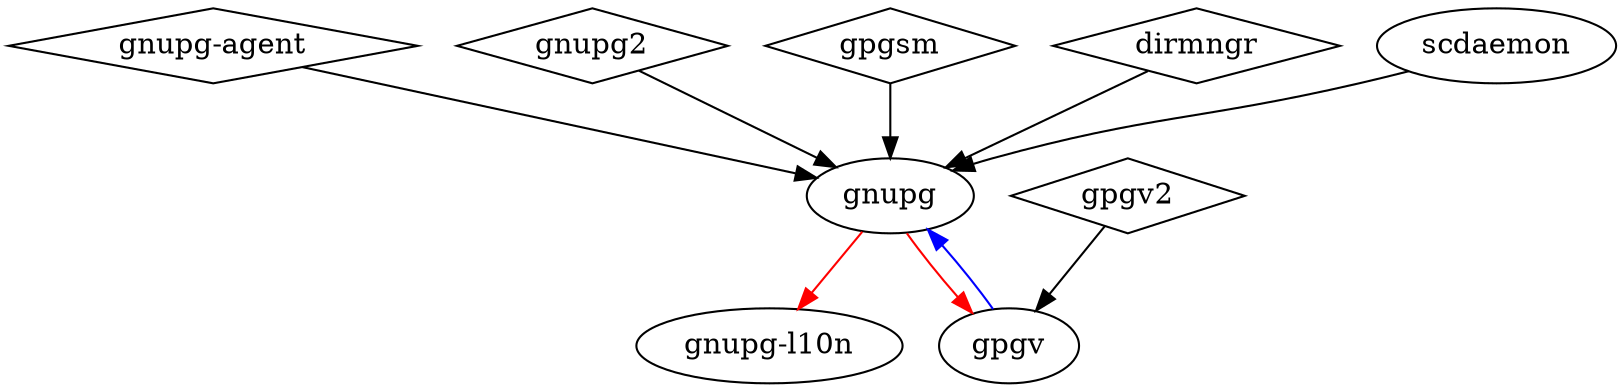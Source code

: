 #!/usr/bin/dot

# interrelationships between binary packages produced by gnupg2 source
# package, if we were to move to the simplified package structure:

# it would be good to graph the external dependencies as well.

digraph gnupg2 {
        # meta-packages, transitional packages:
        node [shape=diamond];
        gnupg_agent [label="gnupg-agent"];
        gnupg2;
        gpgv2;
        gpgsm;
        dirmngr;
        
        node [shape=ellipse];
        gnupg_l10n [label="gnupg-l10n"];
        
        # depends:
        edge [color=black];
        scdaemon -> gnupg;
        gnupg2 -> gnupg;
        gnupg_agent -> gnupg;
        gpgsm -> gnupg;
        dirmngr -> gnupg;
        gpgv2 -> gpgv;

        # recommends:
        edge [color=red];
        gnupg -> gnupg_l10n;
        gnupg -> gpgv;
        
        # suggests:
        edge [color=blue];
        gpgv -> gnupg;
}
